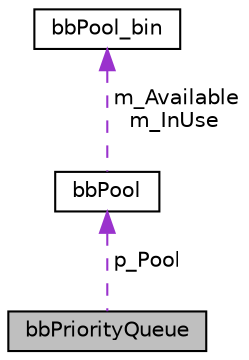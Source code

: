 digraph "bbPriorityQueue"
{
 // LATEX_PDF_SIZE
  edge [fontname="Helvetica",fontsize="10",labelfontname="Helvetica",labelfontsize="10"];
  node [fontname="Helvetica",fontsize="10",shape=record];
  Node1 [label="bbPriorityQueue",height=0.2,width=0.4,color="black", fillcolor="grey75", style="filled", fontcolor="black",tooltip=" "];
  Node2 -> Node1 [dir="back",color="darkorchid3",fontsize="10",style="dashed",label=" p_Pool" ,fontname="Helvetica"];
  Node2 [label="bbPool",height=0.2,width=0.4,color="black", fillcolor="white", style="filled",URL="$structbbPool.html",tooltip=" "];
  Node3 -> Node2 [dir="back",color="darkorchid3",fontsize="10",style="dashed",label=" m_Available\nm_InUse" ,fontname="Helvetica"];
  Node3 [label="bbPool_bin",height=0.2,width=0.4,color="black", fillcolor="white", style="filled",URL="$structbbPool__bin.html",tooltip=" "];
}
